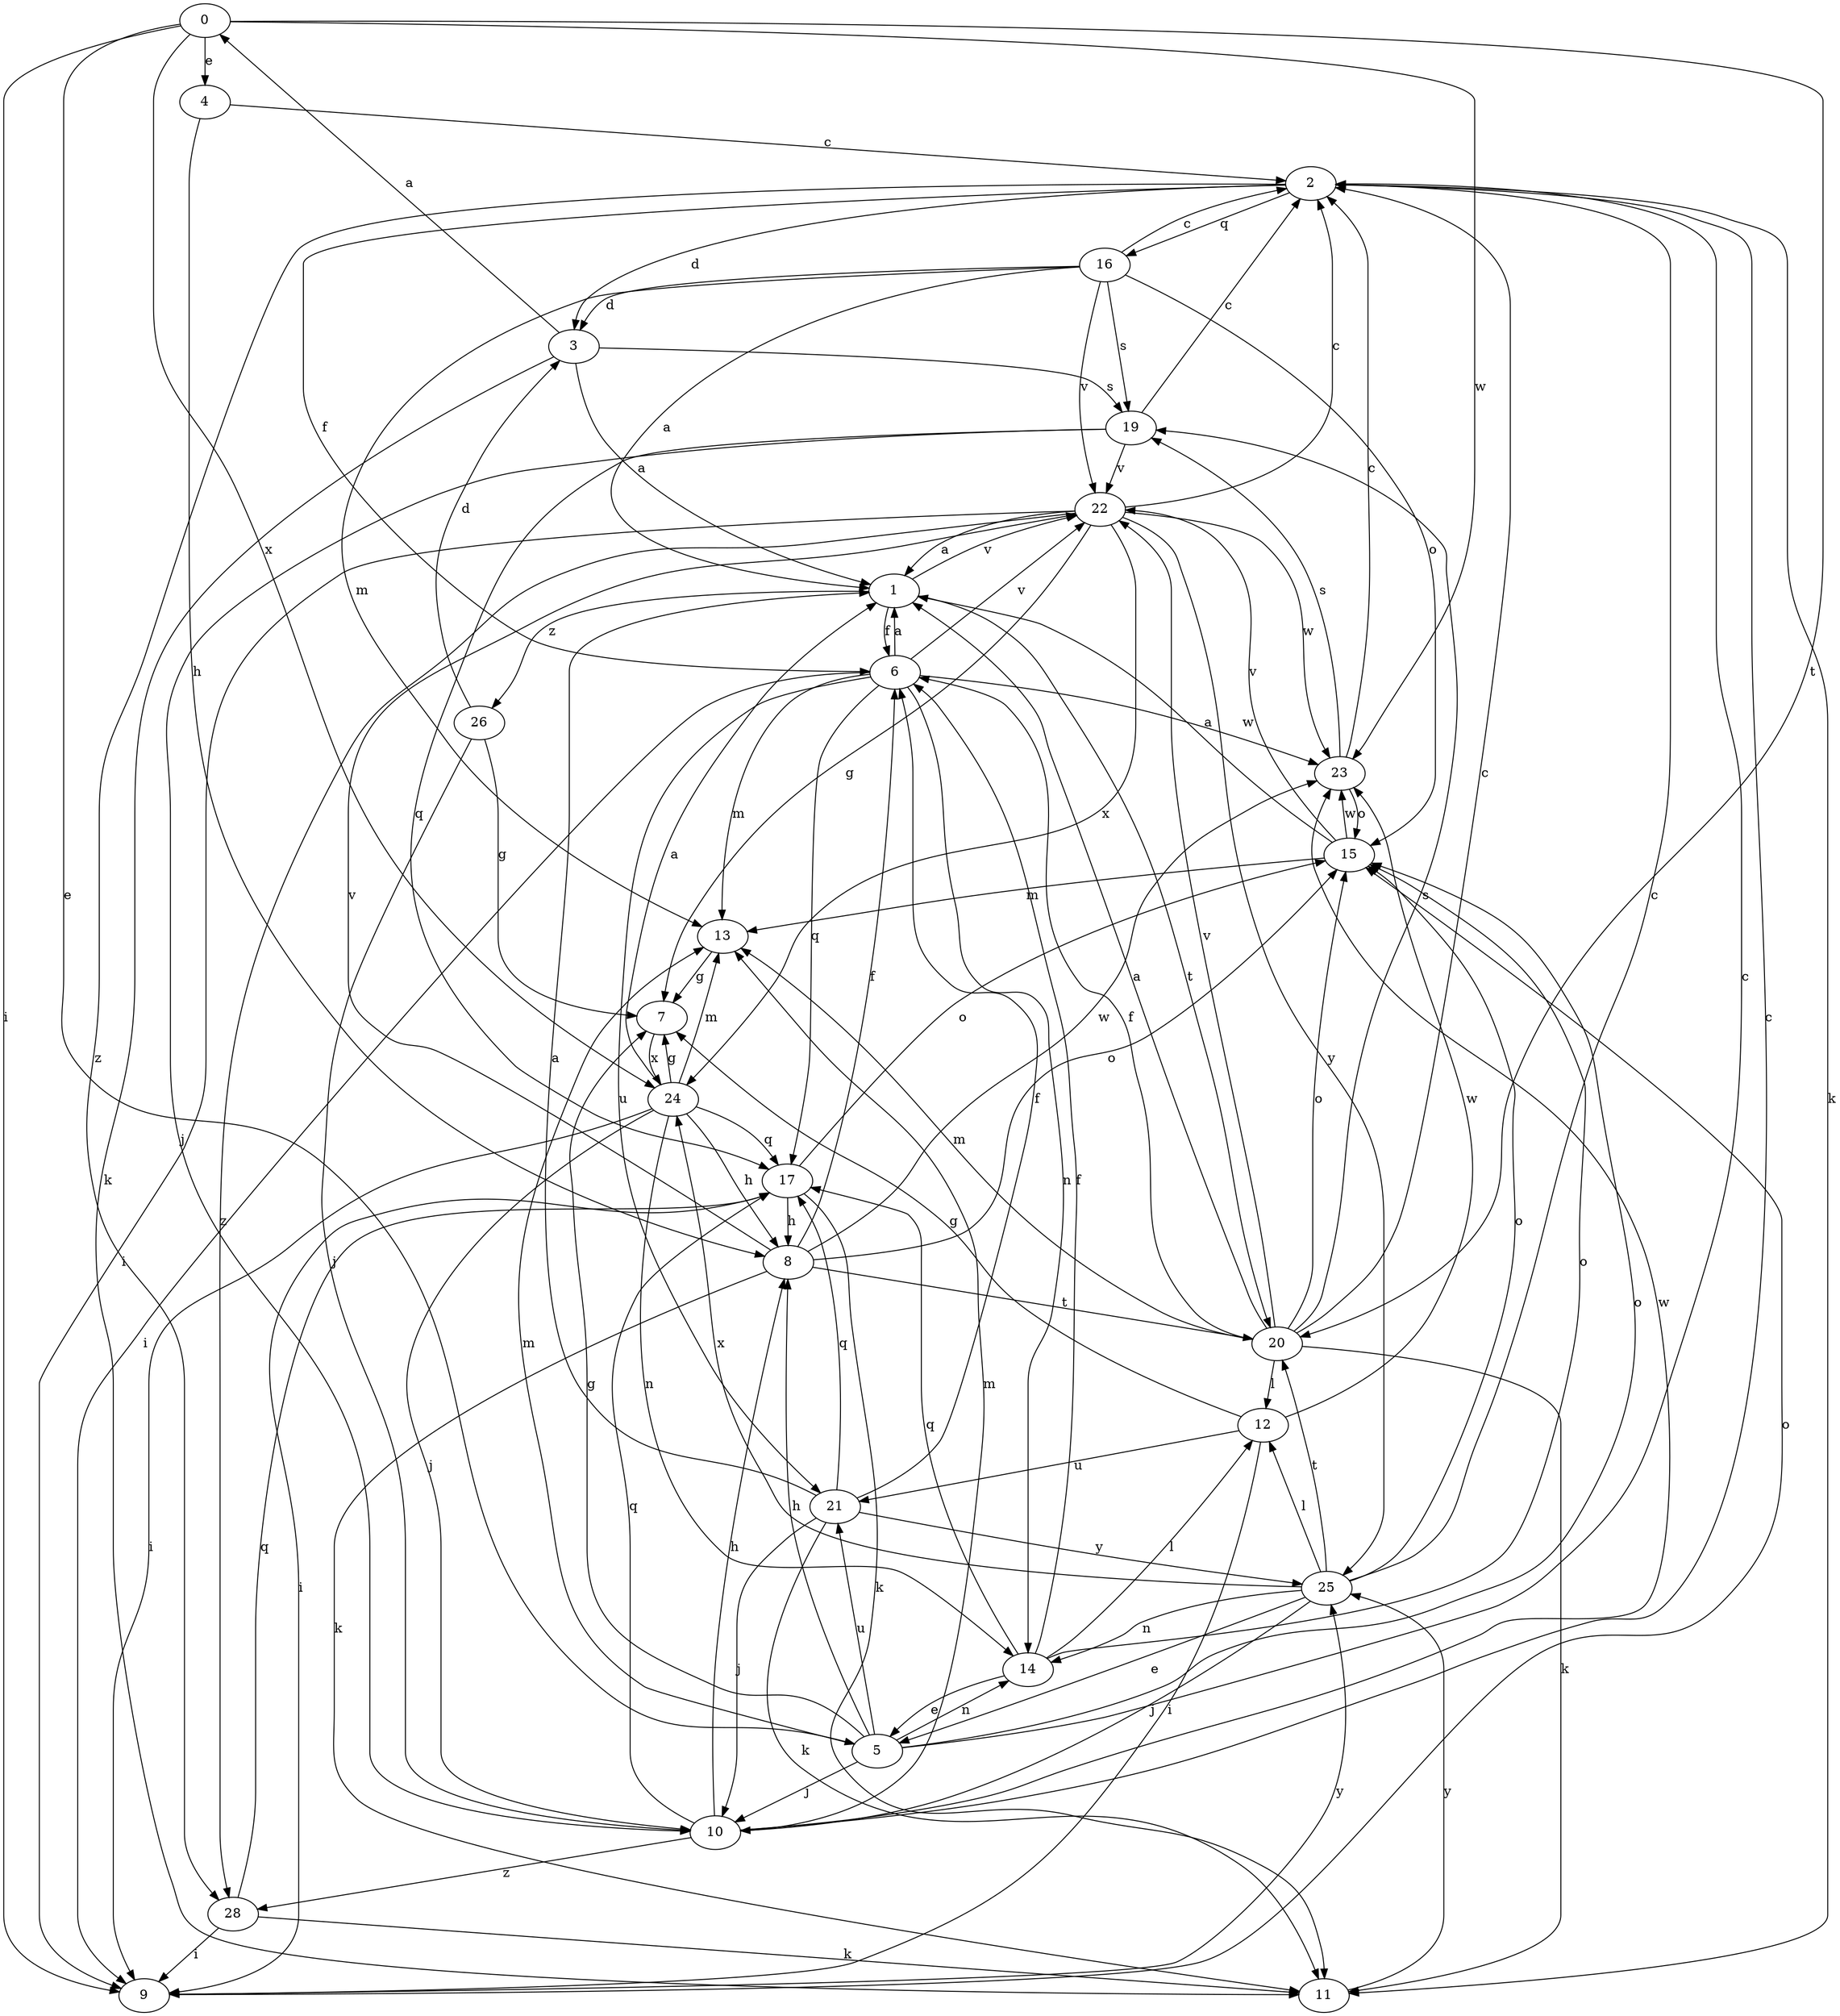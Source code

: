 strict digraph  {
0;
1;
2;
3;
4;
5;
6;
7;
8;
9;
10;
11;
12;
13;
14;
15;
16;
17;
19;
20;
21;
22;
23;
24;
25;
26;
28;
0 -> 4  [label=e];
0 -> 5  [label=e];
0 -> 9  [label=i];
0 -> 20  [label=t];
0 -> 23  [label=w];
0 -> 24  [label=x];
1 -> 6  [label=f];
1 -> 20  [label=t];
1 -> 22  [label=v];
1 -> 26  [label=z];
2 -> 3  [label=d];
2 -> 6  [label=f];
2 -> 11  [label=k];
2 -> 16  [label=q];
2 -> 28  [label=z];
3 -> 0  [label=a];
3 -> 1  [label=a];
3 -> 11  [label=k];
3 -> 19  [label=s];
4 -> 2  [label=c];
4 -> 8  [label=h];
5 -> 2  [label=c];
5 -> 7  [label=g];
5 -> 8  [label=h];
5 -> 10  [label=j];
5 -> 13  [label=m];
5 -> 14  [label=n];
5 -> 15  [label=o];
5 -> 21  [label=u];
6 -> 1  [label=a];
6 -> 9  [label=i];
6 -> 13  [label=m];
6 -> 14  [label=n];
6 -> 17  [label=q];
6 -> 21  [label=u];
6 -> 22  [label=v];
6 -> 23  [label=w];
7 -> 24  [label=x];
8 -> 6  [label=f];
8 -> 11  [label=k];
8 -> 15  [label=o];
8 -> 20  [label=t];
8 -> 22  [label=v];
8 -> 23  [label=w];
9 -> 15  [label=o];
9 -> 25  [label=y];
10 -> 2  [label=c];
10 -> 8  [label=h];
10 -> 13  [label=m];
10 -> 17  [label=q];
10 -> 23  [label=w];
10 -> 28  [label=z];
11 -> 25  [label=y];
12 -> 7  [label=g];
12 -> 9  [label=i];
12 -> 21  [label=u];
12 -> 23  [label=w];
13 -> 7  [label=g];
14 -> 5  [label=e];
14 -> 6  [label=f];
14 -> 12  [label=l];
14 -> 15  [label=o];
14 -> 17  [label=q];
15 -> 1  [label=a];
15 -> 13  [label=m];
15 -> 22  [label=v];
15 -> 23  [label=w];
16 -> 1  [label=a];
16 -> 2  [label=c];
16 -> 3  [label=d];
16 -> 13  [label=m];
16 -> 15  [label=o];
16 -> 19  [label=s];
16 -> 22  [label=v];
17 -> 8  [label=h];
17 -> 9  [label=i];
17 -> 11  [label=k];
17 -> 15  [label=o];
19 -> 2  [label=c];
19 -> 10  [label=j];
19 -> 17  [label=q];
19 -> 22  [label=v];
20 -> 1  [label=a];
20 -> 2  [label=c];
20 -> 6  [label=f];
20 -> 11  [label=k];
20 -> 12  [label=l];
20 -> 13  [label=m];
20 -> 15  [label=o];
20 -> 19  [label=s];
20 -> 22  [label=v];
21 -> 1  [label=a];
21 -> 6  [label=f];
21 -> 10  [label=j];
21 -> 11  [label=k];
21 -> 17  [label=q];
21 -> 25  [label=y];
22 -> 1  [label=a];
22 -> 2  [label=c];
22 -> 7  [label=g];
22 -> 9  [label=i];
22 -> 23  [label=w];
22 -> 24  [label=x];
22 -> 25  [label=y];
22 -> 28  [label=z];
23 -> 2  [label=c];
23 -> 15  [label=o];
23 -> 19  [label=s];
24 -> 1  [label=a];
24 -> 7  [label=g];
24 -> 8  [label=h];
24 -> 9  [label=i];
24 -> 10  [label=j];
24 -> 13  [label=m];
24 -> 14  [label=n];
24 -> 17  [label=q];
25 -> 2  [label=c];
25 -> 5  [label=e];
25 -> 10  [label=j];
25 -> 12  [label=l];
25 -> 14  [label=n];
25 -> 15  [label=o];
25 -> 20  [label=t];
25 -> 24  [label=x];
26 -> 3  [label=d];
26 -> 7  [label=g];
26 -> 10  [label=j];
28 -> 9  [label=i];
28 -> 11  [label=k];
28 -> 17  [label=q];
}
